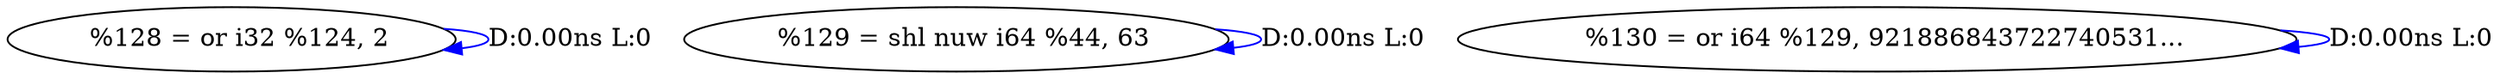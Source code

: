 digraph {
Node0x3cfd730[label="  %128 = or i32 %124, 2"];
Node0x3cfd730 -> Node0x3cfd730[label="D:0.00ns L:0",color=blue];
Node0x3cfd930[label="  %129 = shl nuw i64 %44, 63"];
Node0x3cfd930 -> Node0x3cfd930[label="D:0.00ns L:0",color=blue];
Node0x3cfda10[label="  %130 = or i64 %129, 921886843722740531..."];
Node0x3cfda10 -> Node0x3cfda10[label="D:0.00ns L:0",color=blue];
}
